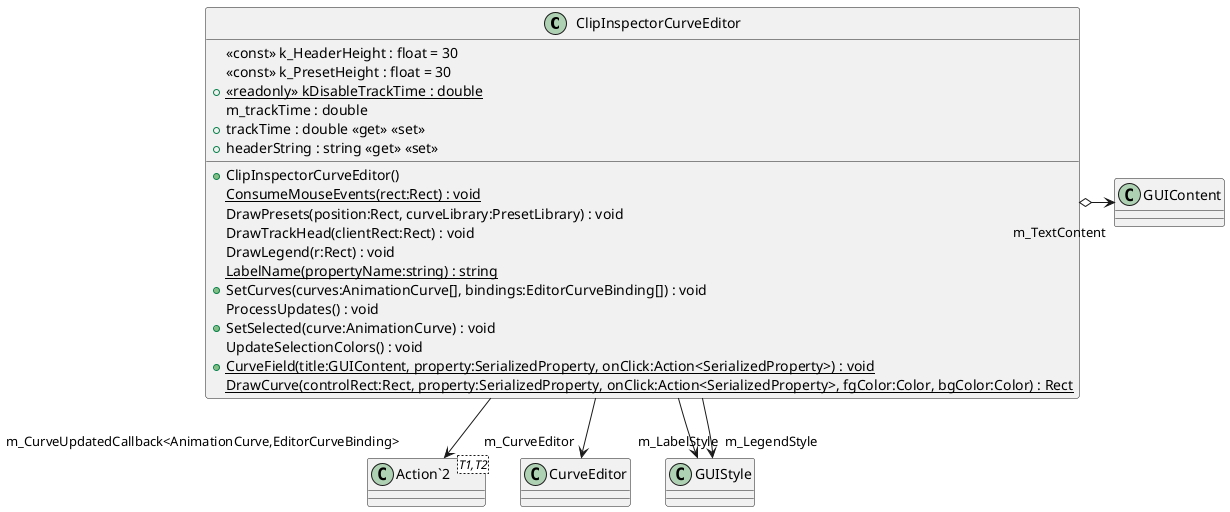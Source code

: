 @startuml
class ClipInspectorCurveEditor {
    <<const>> k_HeaderHeight : float = 30
    <<const>> k_PresetHeight : float = 30
    + {static} <<readonly>> kDisableTrackTime : double
    m_trackTime : double
    + trackTime : double <<get>> <<set>>
    + headerString : string <<get>> <<set>>
    + ClipInspectorCurveEditor()
    {static} ConsumeMouseEvents(rect:Rect) : void
    DrawPresets(position:Rect, curveLibrary:PresetLibrary) : void
    DrawTrackHead(clientRect:Rect) : void
    DrawLegend(r:Rect) : void
    {static} LabelName(propertyName:string) : string
    + SetCurves(curves:AnimationCurve[], bindings:EditorCurveBinding[]) : void
    ProcessUpdates() : void
    + SetSelected(curve:AnimationCurve) : void
    UpdateSelectionColors() : void
    + {static} CurveField(title:GUIContent, property:SerializedProperty, onClick:Action<SerializedProperty>) : void
    {static} DrawCurve(controlRect:Rect, property:SerializedProperty, onClick:Action<SerializedProperty>, fgColor:Color, bgColor:Color) : Rect
}
class "Action`2"<T1,T2> {
}
ClipInspectorCurveEditor --> "m_CurveEditor" CurveEditor
ClipInspectorCurveEditor --> "m_CurveUpdatedCallback<AnimationCurve,EditorCurveBinding>" "Action`2"
ClipInspectorCurveEditor o-> "m_TextContent" GUIContent
ClipInspectorCurveEditor --> "m_LabelStyle" GUIStyle
ClipInspectorCurveEditor --> "m_LegendStyle" GUIStyle
@enduml
